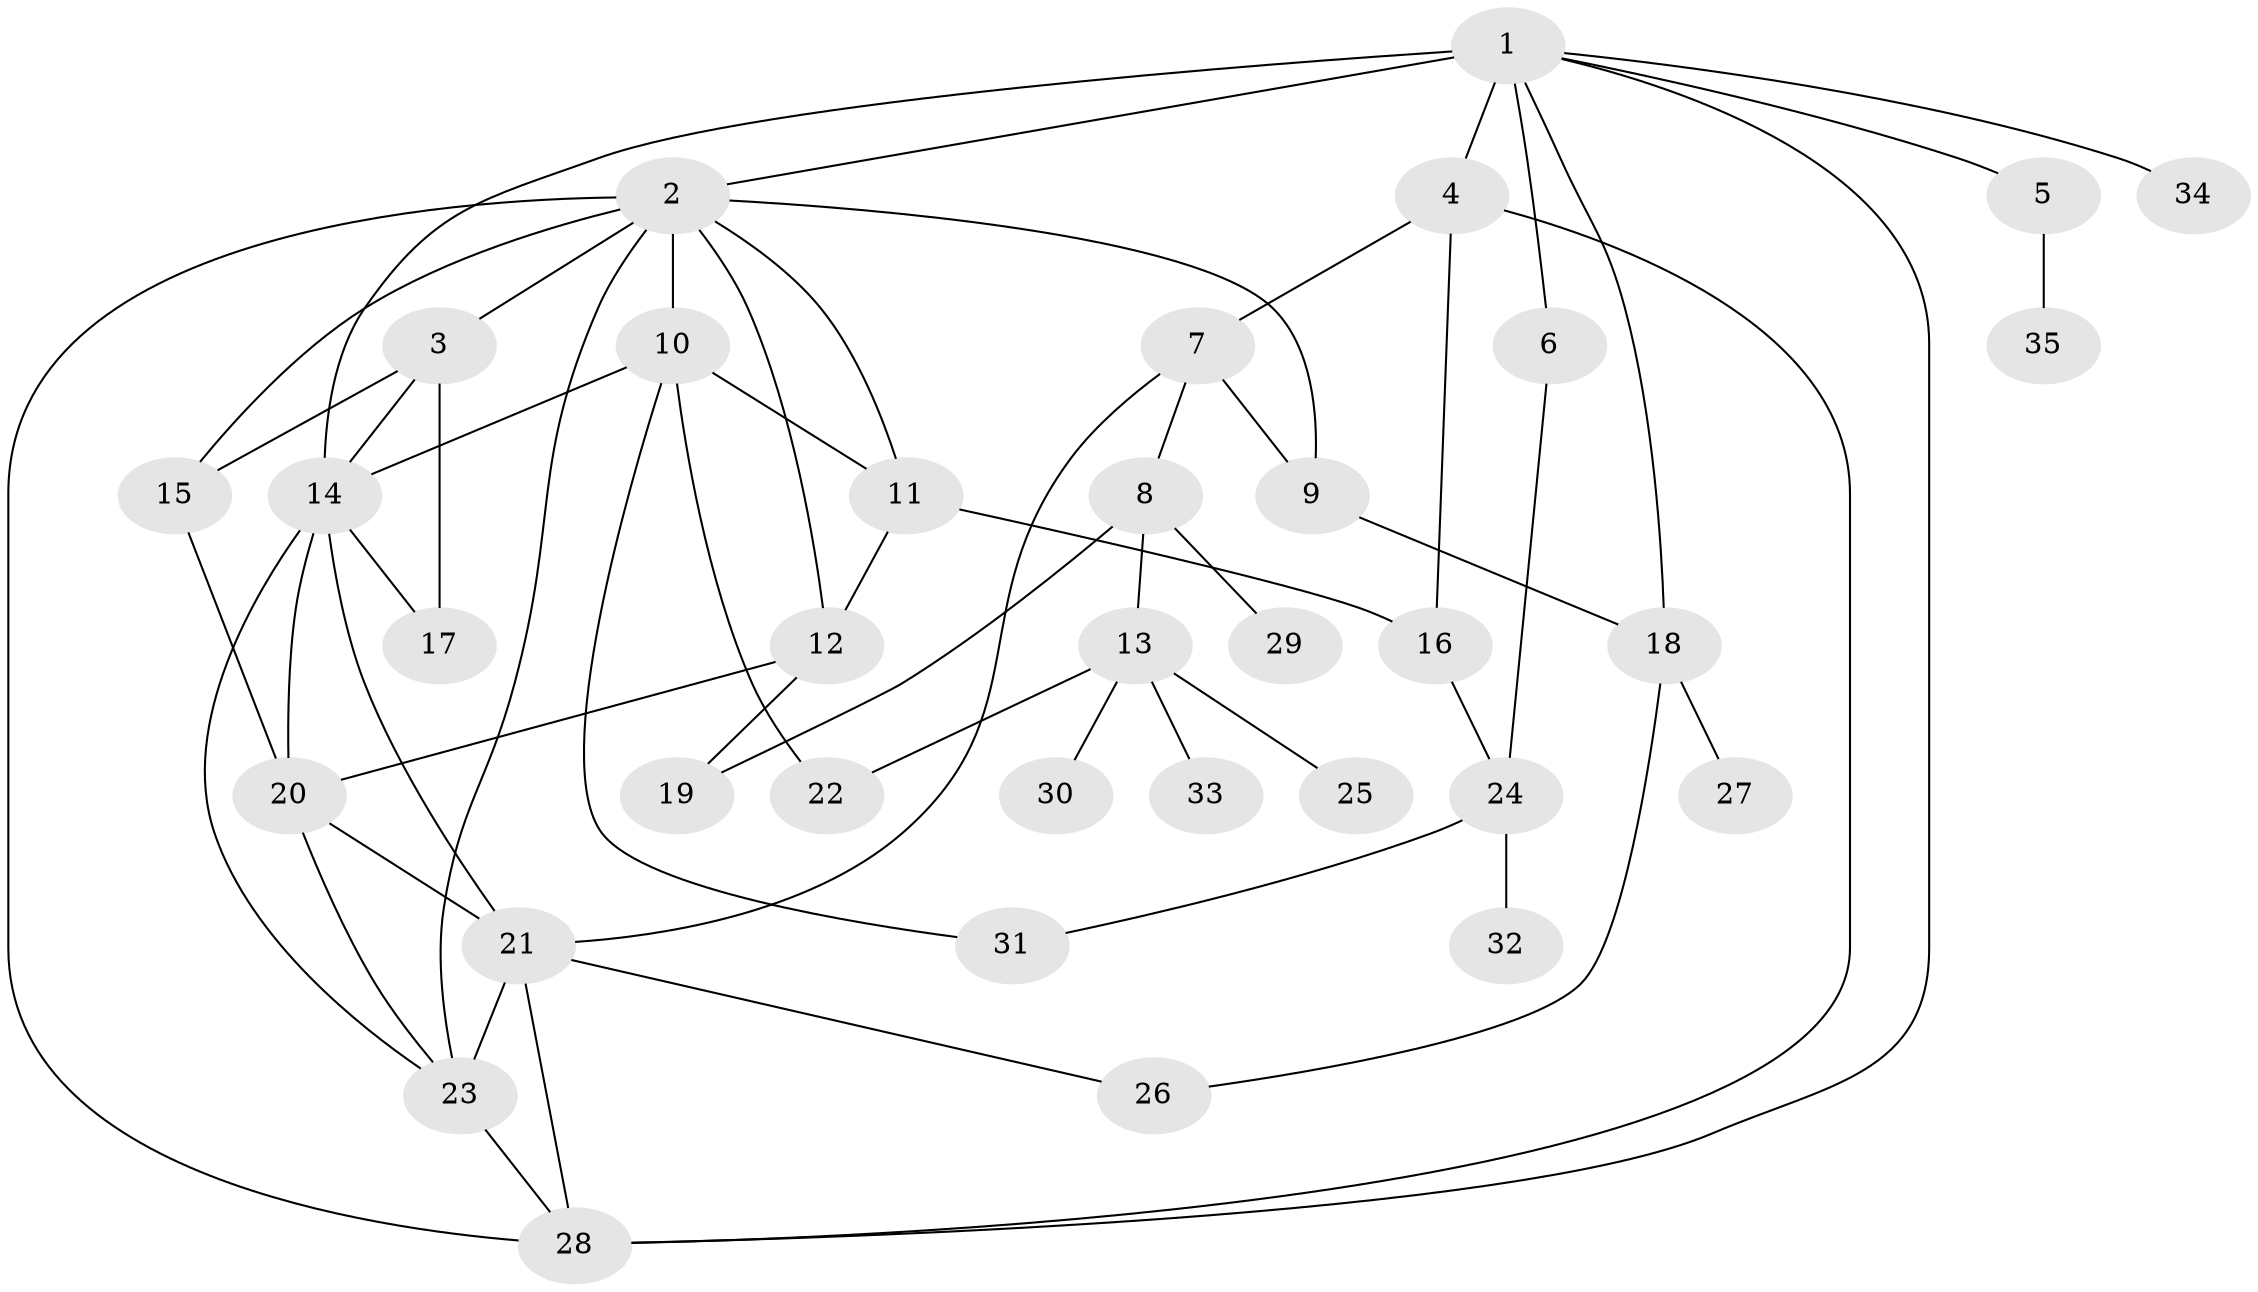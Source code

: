 // original degree distribution, {11: 0.014492753623188406, 7: 0.014492753623188406, 2: 0.3333333333333333, 5: 0.11594202898550725, 3: 0.10144927536231885, 4: 0.18840579710144928, 6: 0.014492753623188406, 1: 0.21739130434782608}
// Generated by graph-tools (version 1.1) at 2025/34/03/09/25 02:34:29]
// undirected, 35 vertices, 59 edges
graph export_dot {
graph [start="1"]
  node [color=gray90,style=filled];
  1;
  2;
  3;
  4;
  5;
  6;
  7;
  8;
  9;
  10;
  11;
  12;
  13;
  14;
  15;
  16;
  17;
  18;
  19;
  20;
  21;
  22;
  23;
  24;
  25;
  26;
  27;
  28;
  29;
  30;
  31;
  32;
  33;
  34;
  35;
  1 -- 2 [weight=1.0];
  1 -- 4 [weight=3.0];
  1 -- 5 [weight=1.0];
  1 -- 6 [weight=1.0];
  1 -- 14 [weight=1.0];
  1 -- 18 [weight=1.0];
  1 -- 28 [weight=1.0];
  1 -- 34 [weight=1.0];
  2 -- 3 [weight=1.0];
  2 -- 9 [weight=1.0];
  2 -- 10 [weight=1.0];
  2 -- 11 [weight=1.0];
  2 -- 12 [weight=1.0];
  2 -- 15 [weight=1.0];
  2 -- 23 [weight=1.0];
  2 -- 28 [weight=1.0];
  3 -- 14 [weight=1.0];
  3 -- 15 [weight=1.0];
  3 -- 17 [weight=1.0];
  4 -- 7 [weight=2.0];
  4 -- 16 [weight=1.0];
  4 -- 28 [weight=2.0];
  5 -- 35 [weight=1.0];
  6 -- 24 [weight=1.0];
  7 -- 8 [weight=1.0];
  7 -- 9 [weight=1.0];
  7 -- 21 [weight=1.0];
  8 -- 13 [weight=1.0];
  8 -- 19 [weight=1.0];
  8 -- 29 [weight=1.0];
  9 -- 18 [weight=1.0];
  10 -- 11 [weight=1.0];
  10 -- 14 [weight=1.0];
  10 -- 22 [weight=1.0];
  10 -- 31 [weight=1.0];
  11 -- 12 [weight=1.0];
  11 -- 16 [weight=2.0];
  12 -- 19 [weight=1.0];
  12 -- 20 [weight=1.0];
  13 -- 22 [weight=1.0];
  13 -- 25 [weight=1.0];
  13 -- 30 [weight=1.0];
  13 -- 33 [weight=1.0];
  14 -- 17 [weight=1.0];
  14 -- 20 [weight=1.0];
  14 -- 21 [weight=1.0];
  14 -- 23 [weight=1.0];
  15 -- 20 [weight=1.0];
  16 -- 24 [weight=1.0];
  18 -- 26 [weight=1.0];
  18 -- 27 [weight=1.0];
  20 -- 21 [weight=1.0];
  20 -- 23 [weight=1.0];
  21 -- 23 [weight=2.0];
  21 -- 26 [weight=1.0];
  21 -- 28 [weight=1.0];
  23 -- 28 [weight=2.0];
  24 -- 31 [weight=1.0];
  24 -- 32 [weight=1.0];
}
